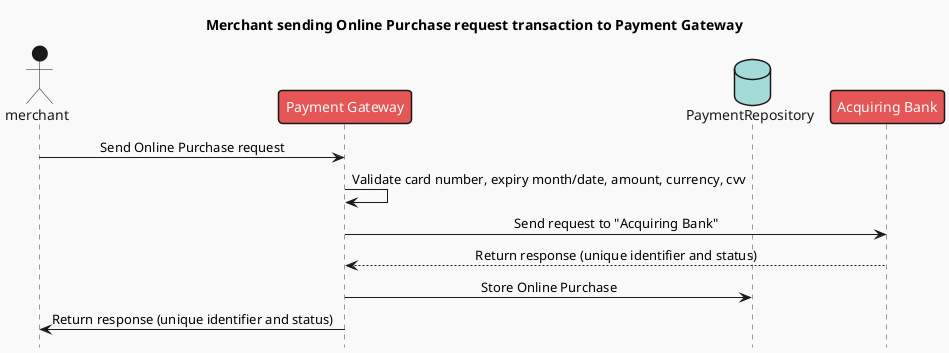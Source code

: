 @startuml
!theme mars

title Merchant sending Online Purchase request transaction to Payment Gateway
skinparam sequenceMessageAlign center
hide footbox
actor merchant

participant "Payment Gateway" as PaymentGateway
database PaymentRepository
participant "Acquiring Bank" as AcquiringBank

merchant -> PaymentGateway : Send Online Purchase request
PaymentGateway -> PaymentGateway : Validate card number, expiry month/date, amount, currency, cvv
PaymentGateway -> AcquiringBank : Send request to "Acquiring Bank"
PaymentGateway <-- AcquiringBank : Return response (unique identifier and status)
PaymentGateway -> PaymentRepository : Store Online Purchase
PaymentGateway -> merchant : Return response (unique identifier and status)

@enduml